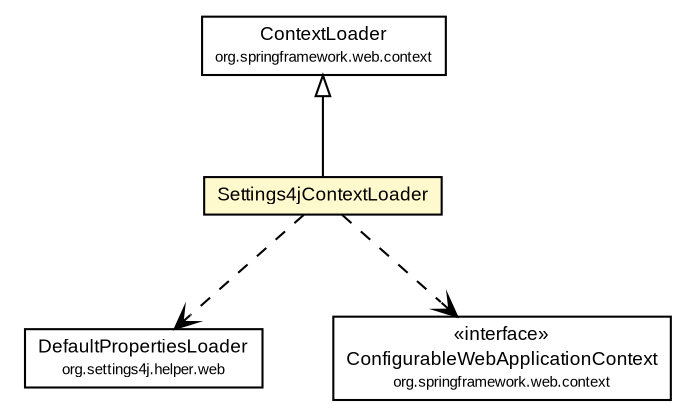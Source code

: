#!/usr/local/bin/dot
#
# Class diagram 
# Generated by UMLGraph version R5_6 (http://www.umlgraph.org/)
#

digraph G {
	edge [fontname="arial",fontsize=10,labelfontname="arial",labelfontsize=10];
	node [fontname="arial",fontsize=10,shape=plaintext];
	nodesep=0.25;
	ranksep=0.5;
	// org.settings4j.helper.spring.Settings4jContextLoader
	c3758 [label=<<table title="org.settings4j.helper.spring.Settings4jContextLoader" border="0" cellborder="1" cellspacing="0" cellpadding="2" port="p" bgcolor="lemonChiffon" href="./Settings4jContextLoader.html">
		<tr><td><table border="0" cellspacing="0" cellpadding="1">
<tr><td align="center" balign="center"> Settings4jContextLoader </td></tr>
		</table></td></tr>
		</table>>, URL="./Settings4jContextLoader.html", fontname="arial", fontcolor="black", fontsize=9.0];
	// org.settings4j.helper.web.DefaultPropertiesLoader
	c3763 [label=<<table title="org.settings4j.helper.web.DefaultPropertiesLoader" border="0" cellborder="1" cellspacing="0" cellpadding="2" port="p" href="../web/DefaultPropertiesLoader.html">
		<tr><td><table border="0" cellspacing="0" cellpadding="1">
<tr><td align="center" balign="center"> DefaultPropertiesLoader </td></tr>
<tr><td align="center" balign="center"><font point-size="7.0"> org.settings4j.helper.web </font></td></tr>
		</table></td></tr>
		</table>>, URL="../web/DefaultPropertiesLoader.html", fontname="arial", fontcolor="black", fontsize=9.0];
	//org.settings4j.helper.spring.Settings4jContextLoader extends org.springframework.web.context.ContextLoader
	c3786:p -> c3758:p [dir=back,arrowtail=empty];
	// org.settings4j.helper.spring.Settings4jContextLoader DEPEND org.settings4j.helper.web.DefaultPropertiesLoader
	c3758:p -> c3763:p [taillabel="", label="", headlabel="", fontname="arial", fontcolor="black", fontsize=10.0, color="black", arrowhead=open, style=dashed];
	// org.settings4j.helper.spring.Settings4jContextLoader DEPEND org.springframework.web.context.ConfigurableWebApplicationContext
	c3758:p -> c3787:p [taillabel="", label="", headlabel="", fontname="arial", fontcolor="black", fontsize=10.0, color="black", arrowhead=open, style=dashed];
	// org.springframework.web.context.ContextLoader
	c3786 [label=<<table title="org.springframework.web.context.ContextLoader" border="0" cellborder="1" cellspacing="0" cellpadding="2" port="p">
		<tr><td><table border="0" cellspacing="0" cellpadding="1">
<tr><td align="center" balign="center"> ContextLoader </td></tr>
<tr><td align="center" balign="center"><font point-size="7.0"> org.springframework.web.context </font></td></tr>
		</table></td></tr>
		</table>>, URL="null", fontname="arial", fontcolor="black", fontsize=9.0];
	// org.springframework.web.context.ConfigurableWebApplicationContext
	c3787 [label=<<table title="org.springframework.web.context.ConfigurableWebApplicationContext" border="0" cellborder="1" cellspacing="0" cellpadding="2" port="p">
		<tr><td><table border="0" cellspacing="0" cellpadding="1">
<tr><td align="center" balign="center"> &#171;interface&#187; </td></tr>
<tr><td align="center" balign="center"> ConfigurableWebApplicationContext </td></tr>
<tr><td align="center" balign="center"><font point-size="7.0"> org.springframework.web.context </font></td></tr>
		</table></td></tr>
		</table>>, URL="null", fontname="arial", fontcolor="black", fontsize=9.0];
}

